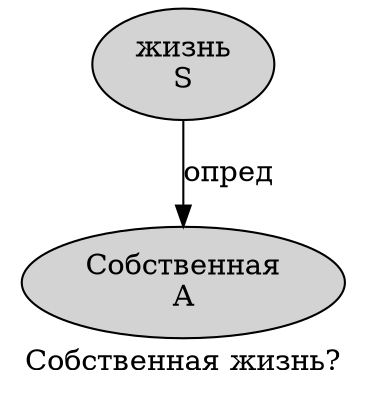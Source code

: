 digraph SENTENCE_92 {
	graph [label="Собственная жизнь?"]
	node [style=filled]
		0 [label="Собственная
A" color="" fillcolor=lightgray penwidth=1 shape=ellipse]
		1 [label="жизнь
S" color="" fillcolor=lightgray penwidth=1 shape=ellipse]
			1 -> 0 [label="опред"]
}